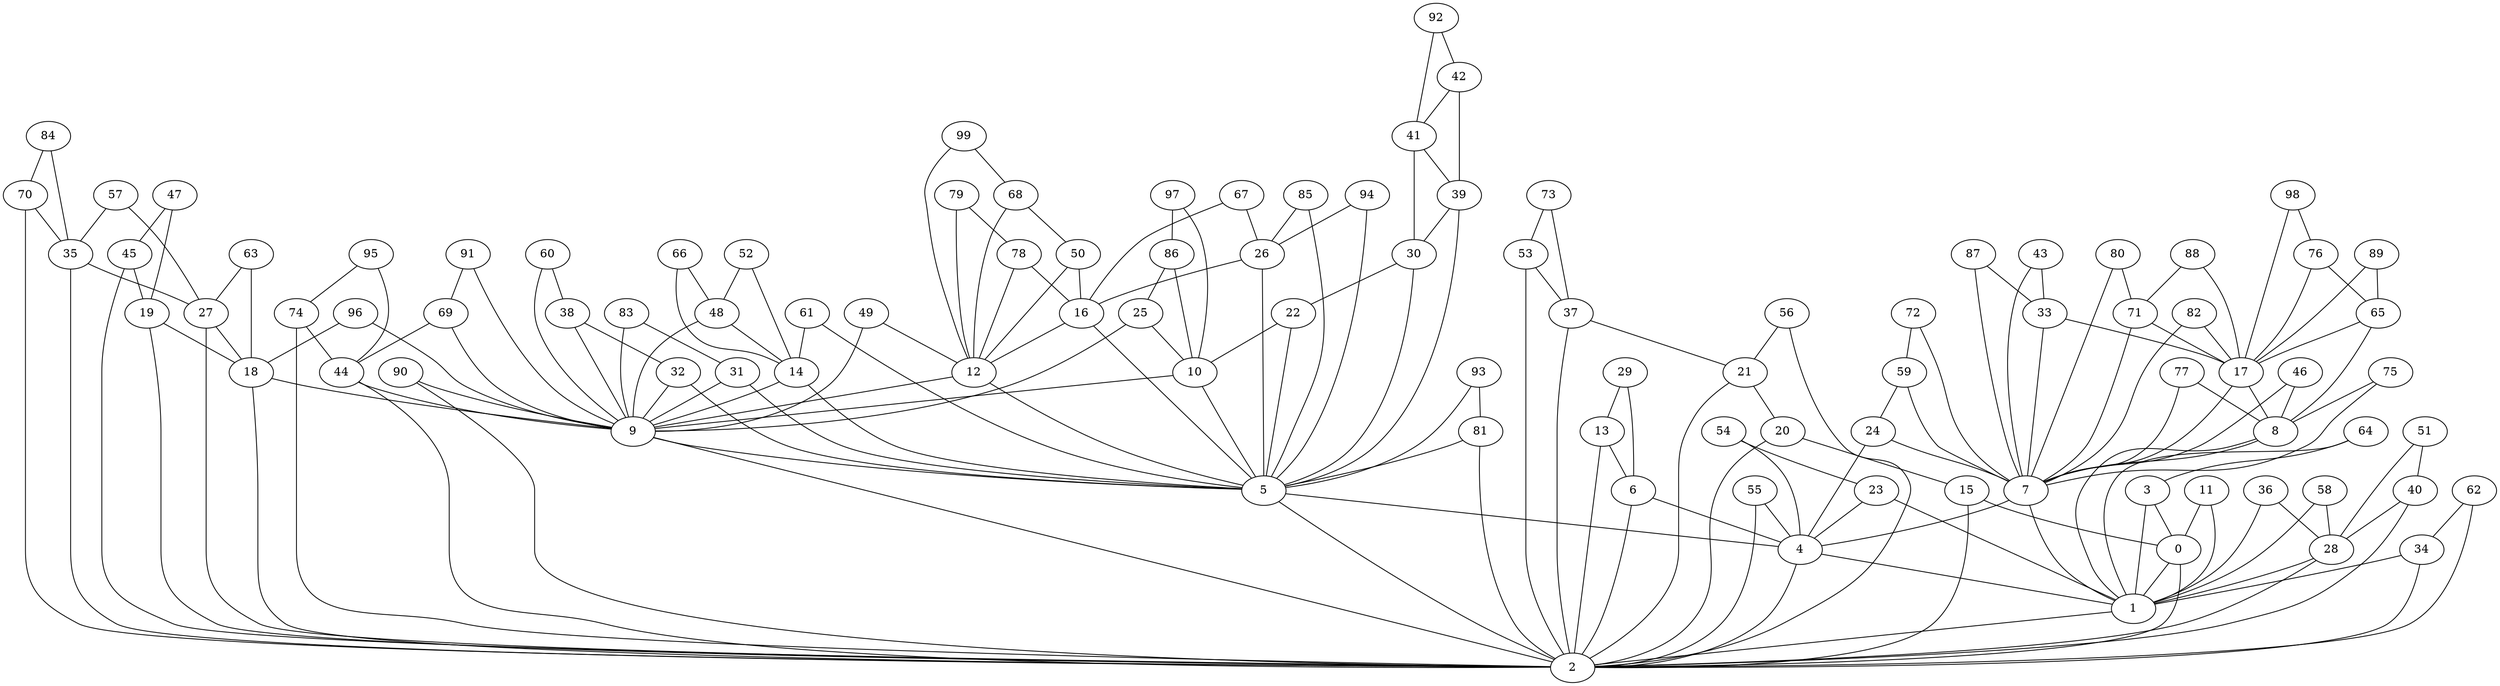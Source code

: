 graph G {
  0;
  1;
  2;
  3;
  4;
  5;
  6;
  7;
  8;
  9;
  10;
  11;
  12;
  13;
  14;
  15;
  16;
  17;
  18;
  19;
  20;
  21;
  22;
  23;
  24;
  25;
  26;
  27;
  28;
  29;
  30;
  31;
  32;
  33;
  34;
  35;
  36;
  37;
  38;
  39;
  40;
  41;
  42;
  43;
  44;
  45;
  46;
  47;
  48;
  49;
  50;
  51;
  52;
  53;
  54;
  55;
  56;
  57;
  58;
  59;
  60;
  61;
  62;
  63;
  64;
  65;
  66;
  67;
  68;
  69;
  70;
  71;
  72;
  73;
  74;
  75;
  76;
  77;
  78;
  79;
  80;
  81;
  82;
  83;
  84;
  85;
  86;
  87;
  88;
  89;
  90;
  91;
  92;
  93;
  94;
  95;
  96;
  97;
  98;
  99;
   0 -- 1;
   1 -- 2;
   2 -- 0;
   3 -- 0;
   3 -- 1;
   4 -- 1;
   4 -- 2;
   5 -- 4;
   5 -- 2;
   6 -- 4;
   6 -- 2;
   7 -- 4;
   7 -- 1;
   8 -- 7;
   8 -- 1;
   9 -- 5;
   9 -- 2;
   10 -- 9;
   10 -- 5;
   11 -- 0;
   11 -- 1;
   12 -- 9;
   12 -- 5;
   13 -- 6;
   13 -- 2;
   14 -- 9;
   14 -- 5;
   15 -- 2;
   15 -- 0;
   16 -- 12;
   16 -- 5;
   17 -- 8;
   17 -- 7;
   18 -- 9;
   18 -- 2;
   19 -- 18;
   19 -- 2;
   20 -- 15;
   20 -- 2;
   21 -- 20;
   21 -- 2;
   22 -- 10;
   22 -- 5;
   23 -- 4;
   23 -- 1;
   24 -- 7;
   24 -- 4;
   25 -- 10;
   25 -- 9;
   26 -- 16;
   26 -- 5;
   27 -- 18;
   27 -- 2;
   28 -- 1;
   28 -- 2;
   29 -- 13;
   29 -- 6;
   30 -- 22;
   30 -- 5;
   31 -- 9;
   31 -- 5;
   32 -- 9;
   32 -- 5;
   33 -- 17;
   33 -- 7;
   34 -- 1;
   34 -- 2;
   35 -- 27;
   35 -- 2;
   36 -- 28;
   36 -- 1;
   37 -- 21;
   37 -- 2;
   38 -- 32;
   38 -- 9;
   39 -- 30;
   39 -- 5;
   40 -- 28;
   40 -- 2;
   41 -- 39;
   41 -- 30;
   42 -- 41;
   42 -- 39;
   43 -- 33;
   43 -- 7;
   44 -- 9;
   44 -- 2;
   45 -- 19;
   45 -- 2;
   46 -- 8;
   46 -- 7;
   47 -- 45;
   47 -- 19;
   48 -- 14;
   48 -- 9;
   49 -- 12;
   49 -- 9;
   50 -- 16;
   50 -- 12;
   51 -- 40;
   51 -- 28;
   52 -- 48;
   52 -- 14;
   53 -- 37;
   53 -- 2;
   54 -- 23;
   54 -- 4;
   55 -- 4;
   55 -- 2;
   56 -- 21;
   56 -- 2;
   57 -- 35;
   57 -- 27;
   58 -- 28;
   58 -- 1;
   59 -- 24;
   59 -- 7;
   60 -- 38;
   60 -- 9;
   61 -- 14;
   61 -- 5;
   62 -- 34;
   62 -- 2;
   63 -- 27;
   63 -- 18;
   64 -- 3;
   64 -- 1;
   65 -- 17;
   65 -- 8;
   66 -- 48;
   66 -- 14;
   67 -- 26;
   67 -- 16;
   68 -- 50;
   68 -- 12;
   69 -- 44;
   69 -- 9;
   70 -- 35;
   70 -- 2;
   71 -- 17;
   71 -- 7;
   72 -- 59;
   72 -- 7;
   73 -- 53;
   73 -- 37;
   74 -- 44;
   74 -- 2;
   75 -- 8;
   75 -- 7;
   76 -- 65;
   76 -- 17;
   77 -- 8;
   77 -- 7;
   78 -- 16;
   78 -- 12;
   79 -- 78;
   79 -- 12;
   80 -- 71;
   80 -- 7;
   81 -- 5;
   81 -- 2;
   82 -- 17;
   82 -- 7;
   83 -- 31;
   83 -- 9;
   84 -- 70;
   84 -- 35;
   85 -- 26;
   85 -- 5;
   86 -- 25;
   86 -- 10;
   87 -- 33;
   87 -- 7;
   88 -- 71;
   88 -- 17;
   89 -- 65;
   89 -- 17;
   90 -- 9;
   90 -- 2;
   91 -- 69;
   91 -- 9;
   92 -- 42;
   92 -- 41;
   93 -- 81;
   93 -- 5;
   94 -- 26;
   94 -- 5;
   95 -- 74;
   95 -- 44;
   96 -- 18;
   96 -- 9;
   97 -- 86;
   97 -- 10;
   98 -- 76;
   98 -- 17;
   99 -- 68;
   99 -- 12;
}
